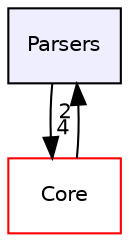 digraph "Parsers" {
  compound=true
  node [ fontsize="10", fontname="Helvetica"];
  edge [ labelfontsize="10", labelfontname="Helvetica"];
  dir_0844288abc73ba2e98f25d64945579f1 [shape=box, label="Parsers", style="filled", fillcolor="#eeeeff", pencolor="black", URL="dir_0844288abc73ba2e98f25d64945579f1.html"];
  dir_c6310732a22f63c0c2fc5595561e68f1 [shape=box label="Core" fillcolor="white" style="filled" color="red" URL="dir_c6310732a22f63c0c2fc5595561e68f1.html"];
  dir_c6310732a22f63c0c2fc5595561e68f1->dir_0844288abc73ba2e98f25d64945579f1 [headlabel="2", labeldistance=1.5 headhref="dir_000002_000012.html"];
  dir_0844288abc73ba2e98f25d64945579f1->dir_c6310732a22f63c0c2fc5595561e68f1 [headlabel="4", labeldistance=1.5 headhref="dir_000012_000002.html"];
}
